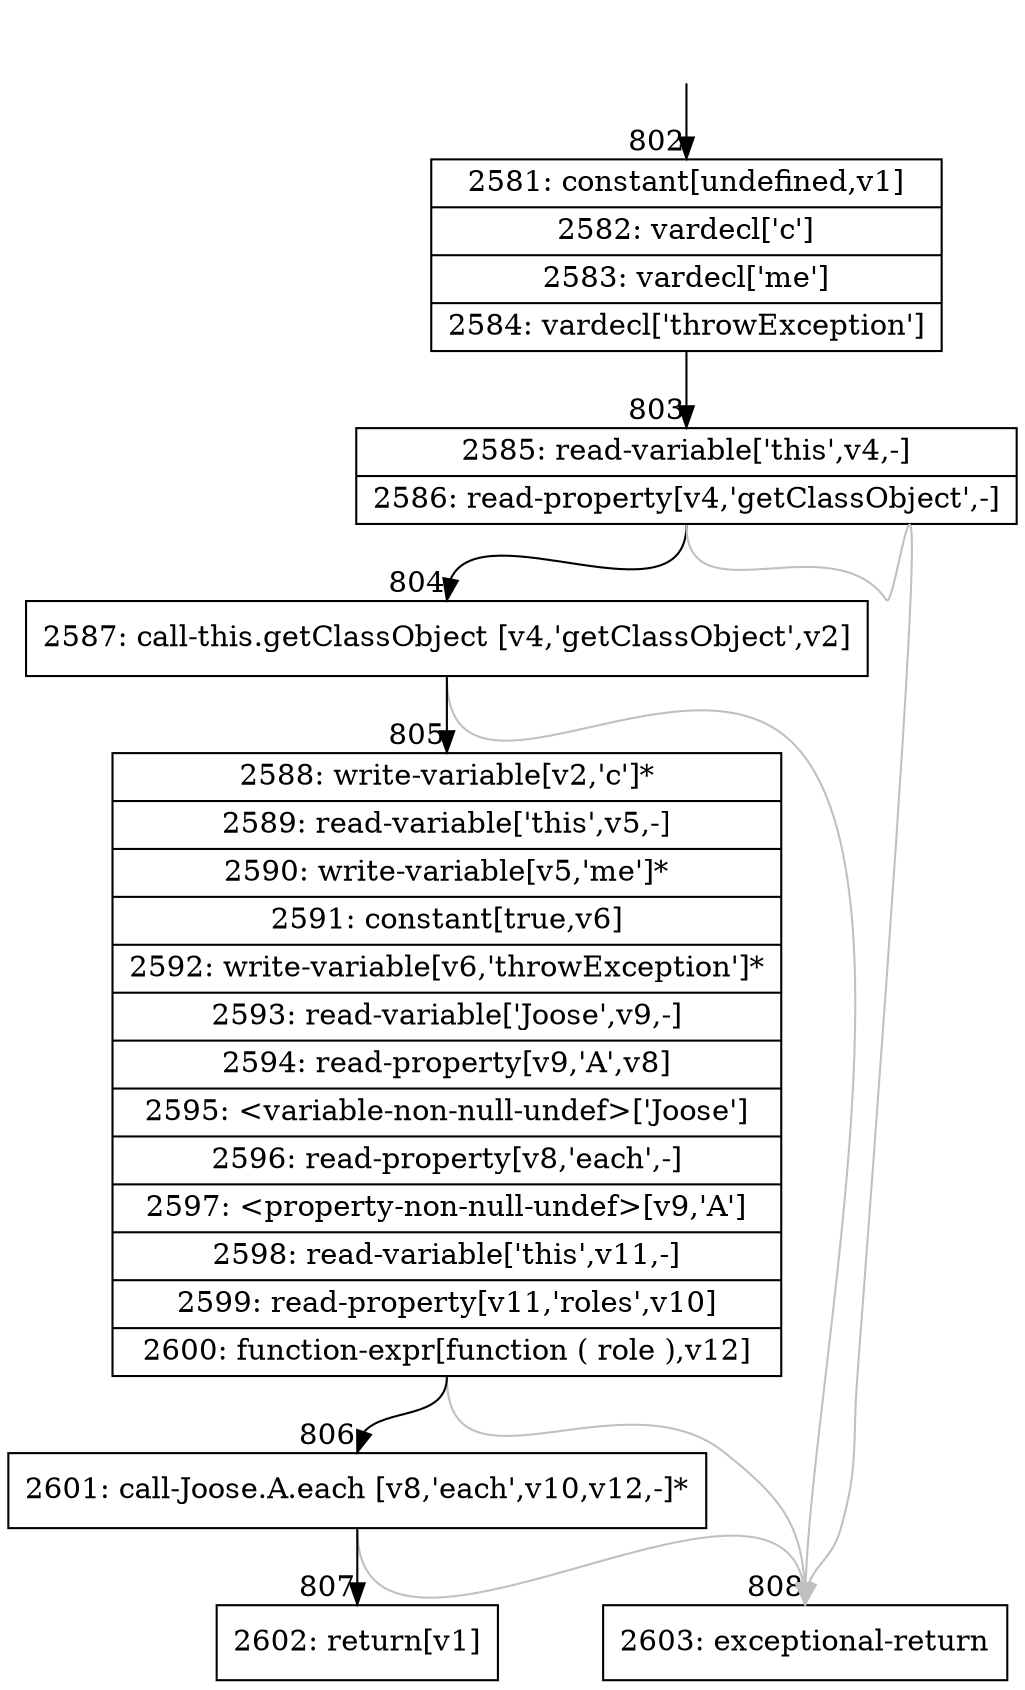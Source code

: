 digraph {
rankdir="TD"
BB_entry88[shape=none,label=""];
BB_entry88 -> BB802 [tailport=s, headport=n, headlabel="    802"]
BB802 [shape=record label="{2581: constant[undefined,v1]|2582: vardecl['c']|2583: vardecl['me']|2584: vardecl['throwException']}" ] 
BB802 -> BB803 [tailport=s, headport=n, headlabel="      803"]
BB803 [shape=record label="{2585: read-variable['this',v4,-]|2586: read-property[v4,'getClassObject',-]}" ] 
BB803 -> BB804 [tailport=s, headport=n, headlabel="      804"]
BB803 -> BB808 [tailport=s, headport=n, color=gray, headlabel="      808"]
BB804 [shape=record label="{2587: call-this.getClassObject [v4,'getClassObject',v2]}" ] 
BB804 -> BB805 [tailport=s, headport=n, headlabel="      805"]
BB804 -> BB808 [tailport=s, headport=n, color=gray]
BB805 [shape=record label="{2588: write-variable[v2,'c']*|2589: read-variable['this',v5,-]|2590: write-variable[v5,'me']*|2591: constant[true,v6]|2592: write-variable[v6,'throwException']*|2593: read-variable['Joose',v9,-]|2594: read-property[v9,'A',v8]|2595: \<variable-non-null-undef\>['Joose']|2596: read-property[v8,'each',-]|2597: \<property-non-null-undef\>[v9,'A']|2598: read-variable['this',v11,-]|2599: read-property[v11,'roles',v10]|2600: function-expr[function ( role ),v12]}" ] 
BB805 -> BB806 [tailport=s, headport=n, headlabel="      806"]
BB805 -> BB808 [tailport=s, headport=n, color=gray]
BB806 [shape=record label="{2601: call-Joose.A.each [v8,'each',v10,v12,-]*}" ] 
BB806 -> BB807 [tailport=s, headport=n, headlabel="      807"]
BB806 -> BB808 [tailport=s, headport=n, color=gray]
BB807 [shape=record label="{2602: return[v1]}" ] 
BB808 [shape=record label="{2603: exceptional-return}" ] 
//#$~ 846
}

